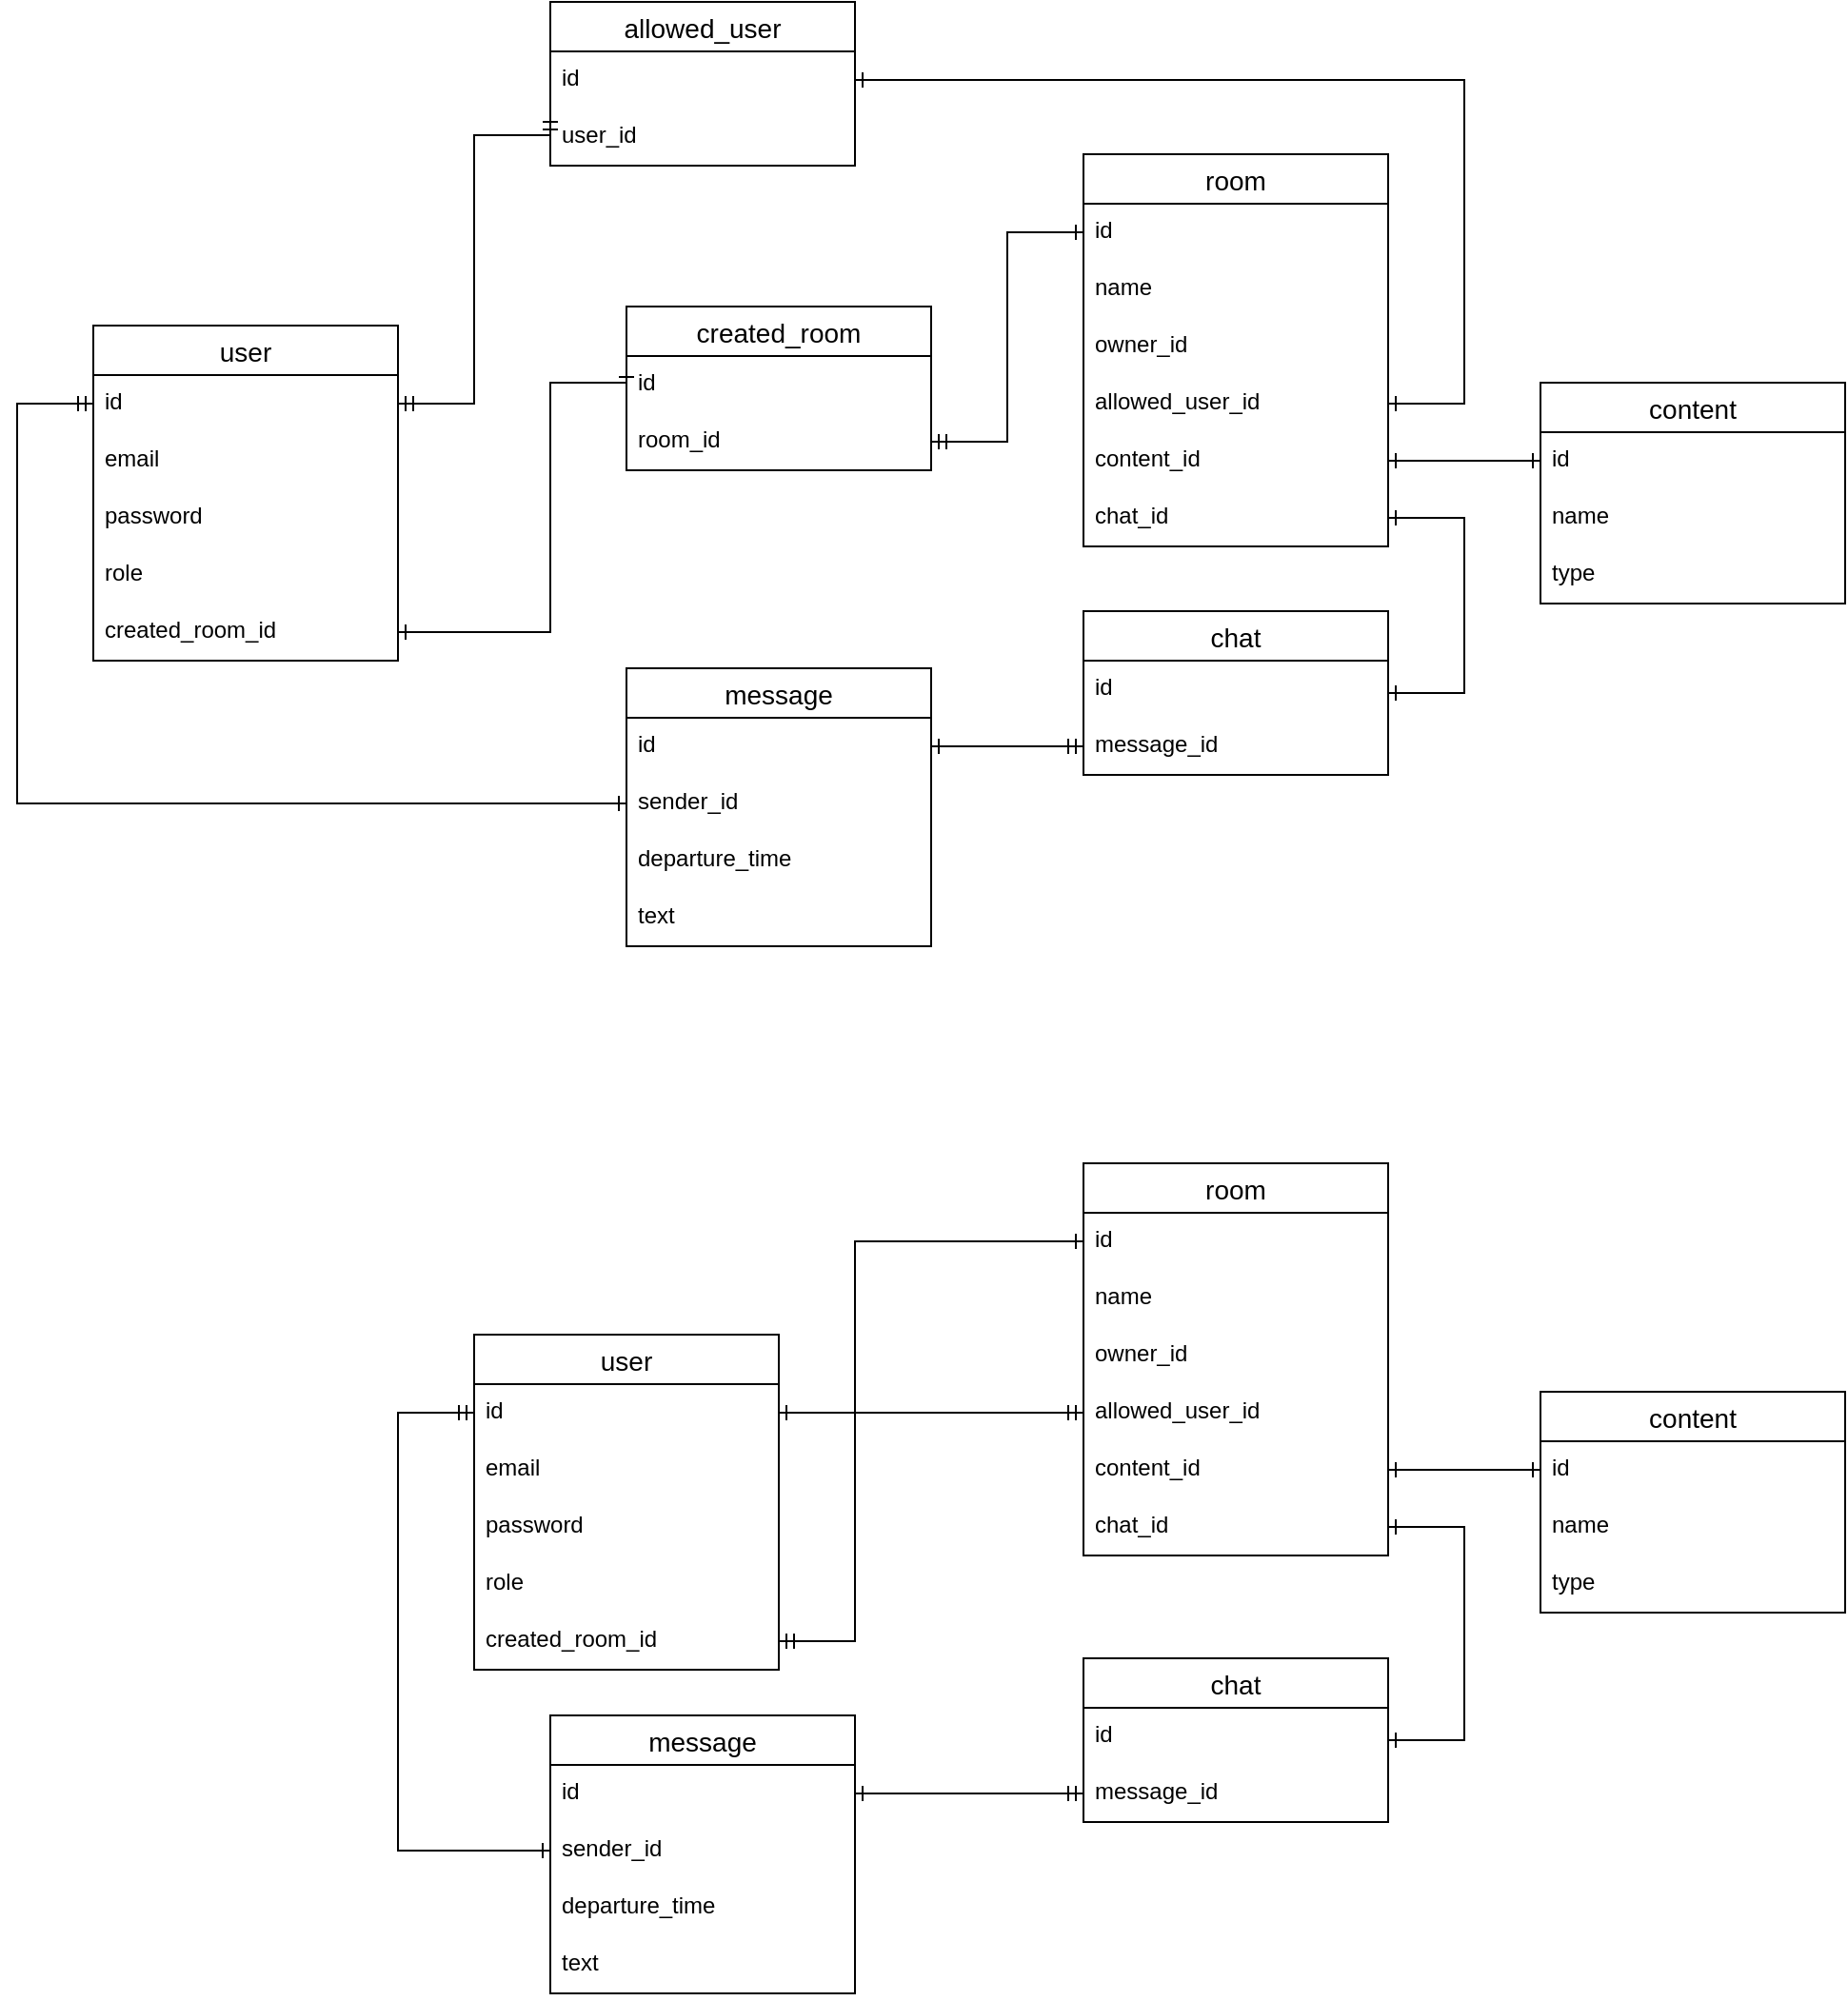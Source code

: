 <mxfile version="20.6.1" type="device"><diagram id="l9sh9nEEARuYn1A5FYnM" name="Страница 1"><mxGraphModel dx="1865" dy="575" grid="1" gridSize="10" guides="1" tooltips="1" connect="1" arrows="1" fold="1" page="1" pageScale="1" pageWidth="827" pageHeight="1169" math="0" shadow="0"><root><mxCell id="0"/><mxCell id="1" parent="0"/><mxCell id="hEEprwBUja-VzDMJ8ybe-1" value="user" style="swimlane;fontStyle=0;childLayout=stackLayout;horizontal=1;startSize=26;horizontalStack=0;resizeParent=1;resizeParentMax=0;resizeLast=0;collapsible=1;marginBottom=0;align=center;fontSize=14;" vertex="1" parent="1"><mxGeometry x="80" y="740" width="160" height="176" as="geometry"/></mxCell><mxCell id="hEEprwBUja-VzDMJ8ybe-2" value="id" style="text;strokeColor=none;fillColor=none;spacingLeft=4;spacingRight=4;overflow=hidden;rotatable=0;points=[[0,0.5],[1,0.5]];portConstraint=eastwest;fontSize=12;" vertex="1" parent="hEEprwBUja-VzDMJ8ybe-1"><mxGeometry y="26" width="160" height="30" as="geometry"/></mxCell><mxCell id="hEEprwBUja-VzDMJ8ybe-3" value="email" style="text;strokeColor=none;fillColor=none;spacingLeft=4;spacingRight=4;overflow=hidden;rotatable=0;points=[[0,0.5],[1,0.5]];portConstraint=eastwest;fontSize=12;" vertex="1" parent="hEEprwBUja-VzDMJ8ybe-1"><mxGeometry y="56" width="160" height="30" as="geometry"/></mxCell><mxCell id="hEEprwBUja-VzDMJ8ybe-5" value="password" style="text;strokeColor=none;fillColor=none;spacingLeft=4;spacingRight=4;overflow=hidden;rotatable=0;points=[[0,0.5],[1,0.5]];portConstraint=eastwest;fontSize=12;" vertex="1" parent="hEEprwBUja-VzDMJ8ybe-1"><mxGeometry y="86" width="160" height="30" as="geometry"/></mxCell><mxCell id="hEEprwBUja-VzDMJ8ybe-4" value="role" style="text;strokeColor=none;fillColor=none;spacingLeft=4;spacingRight=4;overflow=hidden;rotatable=0;points=[[0,0.5],[1,0.5]];portConstraint=eastwest;fontSize=12;" vertex="1" parent="hEEprwBUja-VzDMJ8ybe-1"><mxGeometry y="116" width="160" height="30" as="geometry"/></mxCell><mxCell id="hEEprwBUja-VzDMJ8ybe-46" value="created_room_id" style="text;strokeColor=none;fillColor=none;spacingLeft=4;spacingRight=4;overflow=hidden;rotatable=0;points=[[0,0.5],[1,0.5]];portConstraint=eastwest;fontSize=12;" vertex="1" parent="hEEprwBUja-VzDMJ8ybe-1"><mxGeometry y="146" width="160" height="30" as="geometry"/></mxCell><mxCell id="hEEprwBUja-VzDMJ8ybe-6" value="room" style="swimlane;fontStyle=0;childLayout=stackLayout;horizontal=1;startSize=26;horizontalStack=0;resizeParent=1;resizeParentMax=0;resizeLast=0;collapsible=1;marginBottom=0;align=center;fontSize=14;" vertex="1" parent="1"><mxGeometry x="400" y="650" width="160" height="206" as="geometry"/></mxCell><mxCell id="hEEprwBUja-VzDMJ8ybe-7" value="id" style="text;strokeColor=none;fillColor=none;spacingLeft=4;spacingRight=4;overflow=hidden;rotatable=0;points=[[0,0.5],[1,0.5]];portConstraint=eastwest;fontSize=12;" vertex="1" parent="hEEprwBUja-VzDMJ8ybe-6"><mxGeometry y="26" width="160" height="30" as="geometry"/></mxCell><mxCell id="hEEprwBUja-VzDMJ8ybe-8" value="name" style="text;strokeColor=none;fillColor=none;spacingLeft=4;spacingRight=4;overflow=hidden;rotatable=0;points=[[0,0.5],[1,0.5]];portConstraint=eastwest;fontSize=12;" vertex="1" parent="hEEprwBUja-VzDMJ8ybe-6"><mxGeometry y="56" width="160" height="30" as="geometry"/></mxCell><mxCell id="hEEprwBUja-VzDMJ8ybe-39" value="owner_id&#10;" style="text;strokeColor=none;fillColor=none;spacingLeft=4;spacingRight=4;overflow=hidden;rotatable=0;points=[[0,0.5],[1,0.5]];portConstraint=eastwest;fontSize=12;" vertex="1" parent="hEEprwBUja-VzDMJ8ybe-6"><mxGeometry y="86" width="160" height="30" as="geometry"/></mxCell><mxCell id="hEEprwBUja-VzDMJ8ybe-9" value="allowed_user_id" style="text;strokeColor=none;fillColor=none;spacingLeft=4;spacingRight=4;overflow=hidden;rotatable=0;points=[[0,0.5],[1,0.5]];portConstraint=eastwest;fontSize=12;" vertex="1" parent="hEEprwBUja-VzDMJ8ybe-6"><mxGeometry y="116" width="160" height="30" as="geometry"/></mxCell><mxCell id="hEEprwBUja-VzDMJ8ybe-10" value="content_id&#10;" style="text;strokeColor=none;fillColor=none;spacingLeft=4;spacingRight=4;overflow=hidden;rotatable=0;points=[[0,0.5],[1,0.5]];portConstraint=eastwest;fontSize=12;" vertex="1" parent="hEEprwBUja-VzDMJ8ybe-6"><mxGeometry y="146" width="160" height="30" as="geometry"/></mxCell><mxCell id="hEEprwBUja-VzDMJ8ybe-31" value="chat_id" style="text;strokeColor=none;fillColor=none;spacingLeft=4;spacingRight=4;overflow=hidden;rotatable=0;points=[[0,0.5],[1,0.5]];portConstraint=eastwest;fontSize=12;" vertex="1" parent="hEEprwBUja-VzDMJ8ybe-6"><mxGeometry y="176" width="160" height="30" as="geometry"/></mxCell><mxCell id="hEEprwBUja-VzDMJ8ybe-20" value="content" style="swimlane;fontStyle=0;childLayout=stackLayout;horizontal=1;startSize=26;horizontalStack=0;resizeParent=1;resizeParentMax=0;resizeLast=0;collapsible=1;marginBottom=0;align=center;fontSize=14;" vertex="1" parent="1"><mxGeometry x="640" y="770" width="160" height="116" as="geometry"/></mxCell><mxCell id="hEEprwBUja-VzDMJ8ybe-21" value="id" style="text;strokeColor=none;fillColor=none;spacingLeft=4;spacingRight=4;overflow=hidden;rotatable=0;points=[[0,0.5],[1,0.5]];portConstraint=eastwest;fontSize=12;" vertex="1" parent="hEEprwBUja-VzDMJ8ybe-20"><mxGeometry y="26" width="160" height="30" as="geometry"/></mxCell><mxCell id="hEEprwBUja-VzDMJ8ybe-22" value="name" style="text;strokeColor=none;fillColor=none;spacingLeft=4;spacingRight=4;overflow=hidden;rotatable=0;points=[[0,0.5],[1,0.5]];portConstraint=eastwest;fontSize=12;" vertex="1" parent="hEEprwBUja-VzDMJ8ybe-20"><mxGeometry y="56" width="160" height="30" as="geometry"/></mxCell><mxCell id="hEEprwBUja-VzDMJ8ybe-23" value="type" style="text;strokeColor=none;fillColor=none;spacingLeft=4;spacingRight=4;overflow=hidden;rotatable=0;points=[[0,0.5],[1,0.5]];portConstraint=eastwest;fontSize=12;" vertex="1" parent="hEEprwBUja-VzDMJ8ybe-20"><mxGeometry y="86" width="160" height="30" as="geometry"/></mxCell><mxCell id="hEEprwBUja-VzDMJ8ybe-25" style="edgeStyle=orthogonalEdgeStyle;rounded=0;orthogonalLoop=1;jettySize=auto;html=1;exitX=1;exitY=0.5;exitDx=0;exitDy=0;entryX=0;entryY=0.5;entryDx=0;entryDy=0;startArrow=ERone;startFill=0;endArrow=ERone;endFill=0;" edge="1" parent="1" source="hEEprwBUja-VzDMJ8ybe-10" target="hEEprwBUja-VzDMJ8ybe-21"><mxGeometry relative="1" as="geometry"/></mxCell><mxCell id="hEEprwBUja-VzDMJ8ybe-26" value="chat" style="swimlane;fontStyle=0;childLayout=stackLayout;horizontal=1;startSize=26;horizontalStack=0;resizeParent=1;resizeParentMax=0;resizeLast=0;collapsible=1;marginBottom=0;align=center;fontSize=14;" vertex="1" parent="1"><mxGeometry x="400" y="910" width="160" height="86" as="geometry"/></mxCell><mxCell id="hEEprwBUja-VzDMJ8ybe-27" value="id" style="text;strokeColor=none;fillColor=none;spacingLeft=4;spacingRight=4;overflow=hidden;rotatable=0;points=[[0,0.5],[1,0.5]];portConstraint=eastwest;fontSize=12;" vertex="1" parent="hEEprwBUja-VzDMJ8ybe-26"><mxGeometry y="26" width="160" height="30" as="geometry"/></mxCell><mxCell id="hEEprwBUja-VzDMJ8ybe-28" value="message_id&#10;" style="text;strokeColor=none;fillColor=none;spacingLeft=4;spacingRight=4;overflow=hidden;rotatable=0;points=[[0,0.5],[1,0.5]];portConstraint=eastwest;fontSize=12;" vertex="1" parent="hEEprwBUja-VzDMJ8ybe-26"><mxGeometry y="56" width="160" height="30" as="geometry"/></mxCell><mxCell id="hEEprwBUja-VzDMJ8ybe-33" value="message" style="swimlane;fontStyle=0;childLayout=stackLayout;horizontal=1;startSize=26;horizontalStack=0;resizeParent=1;resizeParentMax=0;resizeLast=0;collapsible=1;marginBottom=0;align=center;fontSize=14;" vertex="1" parent="1"><mxGeometry x="120" y="940" width="160" height="146" as="geometry"/></mxCell><mxCell id="hEEprwBUja-VzDMJ8ybe-34" value="id" style="text;strokeColor=none;fillColor=none;spacingLeft=4;spacingRight=4;overflow=hidden;rotatable=0;points=[[0,0.5],[1,0.5]];portConstraint=eastwest;fontSize=12;" vertex="1" parent="hEEprwBUja-VzDMJ8ybe-33"><mxGeometry y="26" width="160" height="30" as="geometry"/></mxCell><mxCell id="hEEprwBUja-VzDMJ8ybe-35" value="sender_id" style="text;strokeColor=none;fillColor=none;spacingLeft=4;spacingRight=4;overflow=hidden;rotatable=0;points=[[0,0.5],[1,0.5]];portConstraint=eastwest;fontSize=12;" vertex="1" parent="hEEprwBUja-VzDMJ8ybe-33"><mxGeometry y="56" width="160" height="30" as="geometry"/></mxCell><mxCell id="hEEprwBUja-VzDMJ8ybe-37" value="departure_time" style="text;strokeColor=none;fillColor=none;spacingLeft=4;spacingRight=4;overflow=hidden;rotatable=0;points=[[0,0.5],[1,0.5]];portConstraint=eastwest;fontSize=12;" vertex="1" parent="hEEprwBUja-VzDMJ8ybe-33"><mxGeometry y="86" width="160" height="30" as="geometry"/></mxCell><mxCell id="hEEprwBUja-VzDMJ8ybe-36" value="text" style="text;strokeColor=none;fillColor=none;spacingLeft=4;spacingRight=4;overflow=hidden;rotatable=0;points=[[0,0.5],[1,0.5]];portConstraint=eastwest;fontSize=12;" vertex="1" parent="hEEprwBUja-VzDMJ8ybe-33"><mxGeometry y="116" width="160" height="30" as="geometry"/></mxCell><mxCell id="hEEprwBUja-VzDMJ8ybe-43" style="edgeStyle=orthogonalEdgeStyle;rounded=0;orthogonalLoop=1;jettySize=auto;html=1;exitX=0;exitY=0.5;exitDx=0;exitDy=0;entryX=0;entryY=0.5;entryDx=0;entryDy=0;startArrow=ERone;startFill=0;elbow=vertical;endArrow=ERmandOne;endFill=0;" edge="1" parent="1" source="hEEprwBUja-VzDMJ8ybe-35" target="hEEprwBUja-VzDMJ8ybe-2"><mxGeometry relative="1" as="geometry"><Array as="points"><mxPoint x="40" y="1011"/><mxPoint x="40" y="781"/></Array></mxGeometry></mxCell><mxCell id="hEEprwBUja-VzDMJ8ybe-44" style="edgeStyle=orthogonalEdgeStyle;rounded=0;orthogonalLoop=1;jettySize=auto;html=1;exitX=1;exitY=0.5;exitDx=0;exitDy=0;entryX=1;entryY=0.5;entryDx=0;entryDy=0;startArrow=ERone;startFill=0;elbow=vertical;endArrow=ERone;endFill=0;" edge="1" parent="1" source="hEEprwBUja-VzDMJ8ybe-31" target="hEEprwBUja-VzDMJ8ybe-26"><mxGeometry relative="1" as="geometry"><Array as="points"><mxPoint x="600" y="841"/><mxPoint x="600" y="953"/></Array></mxGeometry></mxCell><mxCell id="hEEprwBUja-VzDMJ8ybe-45" style="edgeStyle=orthogonalEdgeStyle;rounded=0;orthogonalLoop=1;jettySize=auto;html=1;exitX=0;exitY=0.5;exitDx=0;exitDy=0;entryX=1;entryY=0.5;entryDx=0;entryDy=0;startArrow=ERmandOne;startFill=0;elbow=vertical;endArrow=ERone;endFill=0;" edge="1" parent="1" source="hEEprwBUja-VzDMJ8ybe-28" target="hEEprwBUja-VzDMJ8ybe-34"><mxGeometry relative="1" as="geometry"/></mxCell><mxCell id="hEEprwBUja-VzDMJ8ybe-47" style="edgeStyle=orthogonalEdgeStyle;rounded=0;orthogonalLoop=1;jettySize=auto;html=1;exitX=1;exitY=0.5;exitDx=0;exitDy=0;entryX=0;entryY=0.5;entryDx=0;entryDy=0;startArrow=ERmandOne;startFill=0;elbow=vertical;endArrow=ERone;endFill=0;" edge="1" parent="1" source="hEEprwBUja-VzDMJ8ybe-46" target="hEEprwBUja-VzDMJ8ybe-7"><mxGeometry relative="1" as="geometry"><Array as="points"><mxPoint x="280" y="901"/><mxPoint x="280" y="691"/></Array></mxGeometry></mxCell><mxCell id="hEEprwBUja-VzDMJ8ybe-50" style="edgeStyle=orthogonalEdgeStyle;rounded=0;orthogonalLoop=1;jettySize=auto;html=1;exitX=0;exitY=0.5;exitDx=0;exitDy=0;entryX=1;entryY=0.5;entryDx=0;entryDy=0;startArrow=ERmandOne;startFill=0;endArrow=ERone;endFill=0;elbow=vertical;" edge="1" parent="1" source="hEEprwBUja-VzDMJ8ybe-9" target="hEEprwBUja-VzDMJ8ybe-2"><mxGeometry relative="1" as="geometry"/></mxCell><mxCell id="hEEprwBUja-VzDMJ8ybe-51" value="created_room" style="swimlane;fontStyle=0;childLayout=stackLayout;horizontal=1;startSize=26;horizontalStack=0;resizeParent=1;resizeParentMax=0;resizeLast=0;collapsible=1;marginBottom=0;align=center;fontSize=14;" vertex="1" parent="1"><mxGeometry x="160" y="200" width="160" height="86" as="geometry"/></mxCell><mxCell id="hEEprwBUja-VzDMJ8ybe-52" value="id" style="text;strokeColor=none;fillColor=none;spacingLeft=4;spacingRight=4;overflow=hidden;rotatable=0;points=[[0,0.5],[1,0.5]];portConstraint=eastwest;fontSize=12;" vertex="1" parent="hEEprwBUja-VzDMJ8ybe-51"><mxGeometry y="26" width="160" height="30" as="geometry"/></mxCell><mxCell id="hEEprwBUja-VzDMJ8ybe-53" value="room_id" style="text;strokeColor=none;fillColor=none;spacingLeft=4;spacingRight=4;overflow=hidden;rotatable=0;points=[[0,0.5],[1,0.5]];portConstraint=eastwest;fontSize=12;" vertex="1" parent="hEEprwBUja-VzDMJ8ybe-51"><mxGeometry y="56" width="160" height="30" as="geometry"/></mxCell><mxCell id="hEEprwBUja-VzDMJ8ybe-55" value="allowed_user" style="swimlane;fontStyle=0;childLayout=stackLayout;horizontal=1;startSize=26;horizontalStack=0;resizeParent=1;resizeParentMax=0;resizeLast=0;collapsible=1;marginBottom=0;align=center;fontSize=14;" vertex="1" parent="1"><mxGeometry x="120" y="40" width="160" height="86" as="geometry"/></mxCell><mxCell id="hEEprwBUja-VzDMJ8ybe-56" value="id" style="text;strokeColor=none;fillColor=none;spacingLeft=4;spacingRight=4;overflow=hidden;rotatable=0;points=[[0,0.5],[1,0.5]];portConstraint=eastwest;fontSize=12;" vertex="1" parent="hEEprwBUja-VzDMJ8ybe-55"><mxGeometry y="26" width="160" height="30" as="geometry"/></mxCell><mxCell id="hEEprwBUja-VzDMJ8ybe-57" value="user_id" style="text;strokeColor=none;fillColor=none;spacingLeft=4;spacingRight=4;overflow=hidden;rotatable=0;points=[[0,0.5],[1,0.5]];portConstraint=eastwest;fontSize=12;" vertex="1" parent="hEEprwBUja-VzDMJ8ybe-55"><mxGeometry y="56" width="160" height="30" as="geometry"/></mxCell><mxCell id="hEEprwBUja-VzDMJ8ybe-58" value="user" style="swimlane;fontStyle=0;childLayout=stackLayout;horizontal=1;startSize=26;horizontalStack=0;resizeParent=1;resizeParentMax=0;resizeLast=0;collapsible=1;marginBottom=0;align=center;fontSize=14;" vertex="1" parent="1"><mxGeometry x="-120" y="210" width="160" height="176" as="geometry"/></mxCell><mxCell id="hEEprwBUja-VzDMJ8ybe-59" value="id" style="text;strokeColor=none;fillColor=none;spacingLeft=4;spacingRight=4;overflow=hidden;rotatable=0;points=[[0,0.5],[1,0.5]];portConstraint=eastwest;fontSize=12;" vertex="1" parent="hEEprwBUja-VzDMJ8ybe-58"><mxGeometry y="26" width="160" height="30" as="geometry"/></mxCell><mxCell id="hEEprwBUja-VzDMJ8ybe-60" value="email" style="text;strokeColor=none;fillColor=none;spacingLeft=4;spacingRight=4;overflow=hidden;rotatable=0;points=[[0,0.5],[1,0.5]];portConstraint=eastwest;fontSize=12;" vertex="1" parent="hEEprwBUja-VzDMJ8ybe-58"><mxGeometry y="56" width="160" height="30" as="geometry"/></mxCell><mxCell id="hEEprwBUja-VzDMJ8ybe-61" value="password" style="text;strokeColor=none;fillColor=none;spacingLeft=4;spacingRight=4;overflow=hidden;rotatable=0;points=[[0,0.5],[1,0.5]];portConstraint=eastwest;fontSize=12;" vertex="1" parent="hEEprwBUja-VzDMJ8ybe-58"><mxGeometry y="86" width="160" height="30" as="geometry"/></mxCell><mxCell id="hEEprwBUja-VzDMJ8ybe-62" value="role" style="text;strokeColor=none;fillColor=none;spacingLeft=4;spacingRight=4;overflow=hidden;rotatable=0;points=[[0,0.5],[1,0.5]];portConstraint=eastwest;fontSize=12;" vertex="1" parent="hEEprwBUja-VzDMJ8ybe-58"><mxGeometry y="116" width="160" height="30" as="geometry"/></mxCell><mxCell id="hEEprwBUja-VzDMJ8ybe-63" value="created_room_id" style="text;strokeColor=none;fillColor=none;spacingLeft=4;spacingRight=4;overflow=hidden;rotatable=0;points=[[0,0.5],[1,0.5]];portConstraint=eastwest;fontSize=12;" vertex="1" parent="hEEprwBUja-VzDMJ8ybe-58"><mxGeometry y="146" width="160" height="30" as="geometry"/></mxCell><mxCell id="hEEprwBUja-VzDMJ8ybe-64" value="room" style="swimlane;fontStyle=0;childLayout=stackLayout;horizontal=1;startSize=26;horizontalStack=0;resizeParent=1;resizeParentMax=0;resizeLast=0;collapsible=1;marginBottom=0;align=center;fontSize=14;" vertex="1" parent="1"><mxGeometry x="400" y="120" width="160" height="206" as="geometry"/></mxCell><mxCell id="hEEprwBUja-VzDMJ8ybe-65" value="id" style="text;strokeColor=none;fillColor=none;spacingLeft=4;spacingRight=4;overflow=hidden;rotatable=0;points=[[0,0.5],[1,0.5]];portConstraint=eastwest;fontSize=12;" vertex="1" parent="hEEprwBUja-VzDMJ8ybe-64"><mxGeometry y="26" width="160" height="30" as="geometry"/></mxCell><mxCell id="hEEprwBUja-VzDMJ8ybe-66" value="name" style="text;strokeColor=none;fillColor=none;spacingLeft=4;spacingRight=4;overflow=hidden;rotatable=0;points=[[0,0.5],[1,0.5]];portConstraint=eastwest;fontSize=12;" vertex="1" parent="hEEprwBUja-VzDMJ8ybe-64"><mxGeometry y="56" width="160" height="30" as="geometry"/></mxCell><mxCell id="hEEprwBUja-VzDMJ8ybe-67" value="owner_id&#10;" style="text;strokeColor=none;fillColor=none;spacingLeft=4;spacingRight=4;overflow=hidden;rotatable=0;points=[[0,0.5],[1,0.5]];portConstraint=eastwest;fontSize=12;" vertex="1" parent="hEEprwBUja-VzDMJ8ybe-64"><mxGeometry y="86" width="160" height="30" as="geometry"/></mxCell><mxCell id="hEEprwBUja-VzDMJ8ybe-68" value="allowed_user_id" style="text;strokeColor=none;fillColor=none;spacingLeft=4;spacingRight=4;overflow=hidden;rotatable=0;points=[[0,0.5],[1,0.5]];portConstraint=eastwest;fontSize=12;" vertex="1" parent="hEEprwBUja-VzDMJ8ybe-64"><mxGeometry y="116" width="160" height="30" as="geometry"/></mxCell><mxCell id="hEEprwBUja-VzDMJ8ybe-69" value="content_id&#10;" style="text;strokeColor=none;fillColor=none;spacingLeft=4;spacingRight=4;overflow=hidden;rotatable=0;points=[[0,0.5],[1,0.5]];portConstraint=eastwest;fontSize=12;" vertex="1" parent="hEEprwBUja-VzDMJ8ybe-64"><mxGeometry y="146" width="160" height="30" as="geometry"/></mxCell><mxCell id="hEEprwBUja-VzDMJ8ybe-70" value="chat_id" style="text;strokeColor=none;fillColor=none;spacingLeft=4;spacingRight=4;overflow=hidden;rotatable=0;points=[[0,0.5],[1,0.5]];portConstraint=eastwest;fontSize=12;" vertex="1" parent="hEEprwBUja-VzDMJ8ybe-64"><mxGeometry y="176" width="160" height="30" as="geometry"/></mxCell><mxCell id="hEEprwBUja-VzDMJ8ybe-71" value="content" style="swimlane;fontStyle=0;childLayout=stackLayout;horizontal=1;startSize=26;horizontalStack=0;resizeParent=1;resizeParentMax=0;resizeLast=0;collapsible=1;marginBottom=0;align=center;fontSize=14;" vertex="1" parent="1"><mxGeometry x="640" y="240" width="160" height="116" as="geometry"/></mxCell><mxCell id="hEEprwBUja-VzDMJ8ybe-72" value="id" style="text;strokeColor=none;fillColor=none;spacingLeft=4;spacingRight=4;overflow=hidden;rotatable=0;points=[[0,0.5],[1,0.5]];portConstraint=eastwest;fontSize=12;" vertex="1" parent="hEEprwBUja-VzDMJ8ybe-71"><mxGeometry y="26" width="160" height="30" as="geometry"/></mxCell><mxCell id="hEEprwBUja-VzDMJ8ybe-73" value="name" style="text;strokeColor=none;fillColor=none;spacingLeft=4;spacingRight=4;overflow=hidden;rotatable=0;points=[[0,0.5],[1,0.5]];portConstraint=eastwest;fontSize=12;" vertex="1" parent="hEEprwBUja-VzDMJ8ybe-71"><mxGeometry y="56" width="160" height="30" as="geometry"/></mxCell><mxCell id="hEEprwBUja-VzDMJ8ybe-74" value="type" style="text;strokeColor=none;fillColor=none;spacingLeft=4;spacingRight=4;overflow=hidden;rotatable=0;points=[[0,0.5],[1,0.5]];portConstraint=eastwest;fontSize=12;" vertex="1" parent="hEEprwBUja-VzDMJ8ybe-71"><mxGeometry y="86" width="160" height="30" as="geometry"/></mxCell><mxCell id="hEEprwBUja-VzDMJ8ybe-75" style="edgeStyle=orthogonalEdgeStyle;rounded=0;orthogonalLoop=1;jettySize=auto;html=1;exitX=1;exitY=0.5;exitDx=0;exitDy=0;entryX=0;entryY=0.5;entryDx=0;entryDy=0;startArrow=ERone;startFill=0;endArrow=ERone;endFill=0;" edge="1" parent="1" source="hEEprwBUja-VzDMJ8ybe-69" target="hEEprwBUja-VzDMJ8ybe-72"><mxGeometry relative="1" as="geometry"/></mxCell><mxCell id="hEEprwBUja-VzDMJ8ybe-76" value="chat" style="swimlane;fontStyle=0;childLayout=stackLayout;horizontal=1;startSize=26;horizontalStack=0;resizeParent=1;resizeParentMax=0;resizeLast=0;collapsible=1;marginBottom=0;align=center;fontSize=14;" vertex="1" parent="1"><mxGeometry x="400" y="360" width="160" height="86" as="geometry"/></mxCell><mxCell id="hEEprwBUja-VzDMJ8ybe-77" value="id" style="text;strokeColor=none;fillColor=none;spacingLeft=4;spacingRight=4;overflow=hidden;rotatable=0;points=[[0,0.5],[1,0.5]];portConstraint=eastwest;fontSize=12;" vertex="1" parent="hEEprwBUja-VzDMJ8ybe-76"><mxGeometry y="26" width="160" height="30" as="geometry"/></mxCell><mxCell id="hEEprwBUja-VzDMJ8ybe-78" value="message_id&#10;" style="text;strokeColor=none;fillColor=none;spacingLeft=4;spacingRight=4;overflow=hidden;rotatable=0;points=[[0,0.5],[1,0.5]];portConstraint=eastwest;fontSize=12;" vertex="1" parent="hEEprwBUja-VzDMJ8ybe-76"><mxGeometry y="56" width="160" height="30" as="geometry"/></mxCell><mxCell id="hEEprwBUja-VzDMJ8ybe-79" value="message" style="swimlane;fontStyle=0;childLayout=stackLayout;horizontal=1;startSize=26;horizontalStack=0;resizeParent=1;resizeParentMax=0;resizeLast=0;collapsible=1;marginBottom=0;align=center;fontSize=14;" vertex="1" parent="1"><mxGeometry x="160" y="390" width="160" height="146" as="geometry"/></mxCell><mxCell id="hEEprwBUja-VzDMJ8ybe-80" value="id" style="text;strokeColor=none;fillColor=none;spacingLeft=4;spacingRight=4;overflow=hidden;rotatable=0;points=[[0,0.5],[1,0.5]];portConstraint=eastwest;fontSize=12;" vertex="1" parent="hEEprwBUja-VzDMJ8ybe-79"><mxGeometry y="26" width="160" height="30" as="geometry"/></mxCell><mxCell id="hEEprwBUja-VzDMJ8ybe-81" value="sender_id" style="text;strokeColor=none;fillColor=none;spacingLeft=4;spacingRight=4;overflow=hidden;rotatable=0;points=[[0,0.5],[1,0.5]];portConstraint=eastwest;fontSize=12;" vertex="1" parent="hEEprwBUja-VzDMJ8ybe-79"><mxGeometry y="56" width="160" height="30" as="geometry"/></mxCell><mxCell id="hEEprwBUja-VzDMJ8ybe-82" value="departure_time" style="text;strokeColor=none;fillColor=none;spacingLeft=4;spacingRight=4;overflow=hidden;rotatable=0;points=[[0,0.5],[1,0.5]];portConstraint=eastwest;fontSize=12;" vertex="1" parent="hEEprwBUja-VzDMJ8ybe-79"><mxGeometry y="86" width="160" height="30" as="geometry"/></mxCell><mxCell id="hEEprwBUja-VzDMJ8ybe-83" value="text" style="text;strokeColor=none;fillColor=none;spacingLeft=4;spacingRight=4;overflow=hidden;rotatable=0;points=[[0,0.5],[1,0.5]];portConstraint=eastwest;fontSize=12;" vertex="1" parent="hEEprwBUja-VzDMJ8ybe-79"><mxGeometry y="116" width="160" height="30" as="geometry"/></mxCell><mxCell id="hEEprwBUja-VzDMJ8ybe-84" style="edgeStyle=orthogonalEdgeStyle;rounded=0;orthogonalLoop=1;jettySize=auto;html=1;exitX=0;exitY=0.5;exitDx=0;exitDy=0;entryX=0;entryY=0.5;entryDx=0;entryDy=0;startArrow=ERone;startFill=0;elbow=vertical;endArrow=ERmandOne;endFill=0;" edge="1" parent="1" source="hEEprwBUja-VzDMJ8ybe-81" target="hEEprwBUja-VzDMJ8ybe-59"><mxGeometry relative="1" as="geometry"><Array as="points"><mxPoint x="-160" y="461"/><mxPoint x="-160" y="251"/></Array></mxGeometry></mxCell><mxCell id="hEEprwBUja-VzDMJ8ybe-85" style="edgeStyle=orthogonalEdgeStyle;rounded=0;orthogonalLoop=1;jettySize=auto;html=1;exitX=1;exitY=0.5;exitDx=0;exitDy=0;entryX=1;entryY=0.5;entryDx=0;entryDy=0;startArrow=ERone;startFill=0;elbow=vertical;endArrow=ERone;endFill=0;" edge="1" parent="1" source="hEEprwBUja-VzDMJ8ybe-70" target="hEEprwBUja-VzDMJ8ybe-76"><mxGeometry relative="1" as="geometry"><Array as="points"><mxPoint x="600" y="311"/><mxPoint x="600" y="403"/></Array></mxGeometry></mxCell><mxCell id="hEEprwBUja-VzDMJ8ybe-86" style="edgeStyle=orthogonalEdgeStyle;rounded=0;orthogonalLoop=1;jettySize=auto;html=1;exitX=0;exitY=0.5;exitDx=0;exitDy=0;entryX=1;entryY=0.5;entryDx=0;entryDy=0;startArrow=ERmandOne;startFill=0;elbow=vertical;endArrow=ERone;endFill=0;" edge="1" parent="1" source="hEEprwBUja-VzDMJ8ybe-78" target="hEEprwBUja-VzDMJ8ybe-80"><mxGeometry relative="1" as="geometry"/></mxCell><mxCell id="hEEprwBUja-VzDMJ8ybe-87" style="edgeStyle=orthogonalEdgeStyle;rounded=0;orthogonalLoop=1;jettySize=auto;html=1;exitX=1;exitY=0.5;exitDx=0;exitDy=0;entryX=0;entryY=0.5;entryDx=0;entryDy=0;startArrow=ERone;startFill=0;elbow=vertical;endArrow=ERone;endFill=0;" edge="1" parent="1" source="hEEprwBUja-VzDMJ8ybe-63" target="hEEprwBUja-VzDMJ8ybe-52"><mxGeometry relative="1" as="geometry"><Array as="points"><mxPoint x="120" y="371"/><mxPoint x="120" y="240"/></Array></mxGeometry></mxCell><mxCell id="hEEprwBUja-VzDMJ8ybe-92" style="edgeStyle=orthogonalEdgeStyle;rounded=0;orthogonalLoop=1;jettySize=auto;html=1;startArrow=ERone;startFill=0;endArrow=ERone;endFill=0;elbow=vertical;exitX=1;exitY=0.5;exitDx=0;exitDy=0;entryX=1;entryY=0.5;entryDx=0;entryDy=0;" edge="1" parent="1" source="hEEprwBUja-VzDMJ8ybe-68" target="hEEprwBUja-VzDMJ8ybe-56"><mxGeometry relative="1" as="geometry"><mxPoint x="640" y="190" as="sourcePoint"/><mxPoint x="280" as="targetPoint"/><Array as="points"><mxPoint x="600" y="251"/><mxPoint x="600" y="81"/></Array></mxGeometry></mxCell><mxCell id="hEEprwBUja-VzDMJ8ybe-94" style="edgeStyle=orthogonalEdgeStyle;rounded=0;orthogonalLoop=1;jettySize=auto;html=1;exitX=1;exitY=0.5;exitDx=0;exitDy=0;entryX=0;entryY=0.5;entryDx=0;entryDy=0;startArrow=ERmandOne;startFill=0;endArrow=ERmandOne;endFill=0;elbow=vertical;" edge="1" parent="1" source="hEEprwBUja-VzDMJ8ybe-59" target="hEEprwBUja-VzDMJ8ybe-57"><mxGeometry relative="1" as="geometry"><Array as="points"><mxPoint x="80" y="251"/><mxPoint x="80" y="110"/></Array></mxGeometry></mxCell><mxCell id="hEEprwBUja-VzDMJ8ybe-95" style="edgeStyle=orthogonalEdgeStyle;rounded=0;orthogonalLoop=1;jettySize=auto;html=1;exitX=1;exitY=0.5;exitDx=0;exitDy=0;entryX=0;entryY=0.5;entryDx=0;entryDy=0;startArrow=ERmandOne;startFill=0;endArrow=ERone;endFill=0;elbow=vertical;" edge="1" parent="1" source="hEEprwBUja-VzDMJ8ybe-53" target="hEEprwBUja-VzDMJ8ybe-65"><mxGeometry relative="1" as="geometry"/></mxCell></root></mxGraphModel></diagram></mxfile>